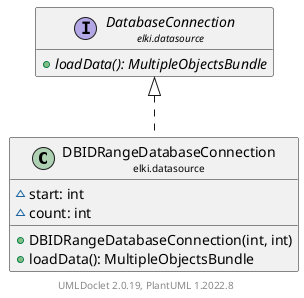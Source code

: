 @startuml
    remove .*\.(Instance|Par|Parameterizer|Factory)$
    set namespaceSeparator none
    hide empty fields
    hide empty methods

    class "<size:14>DBIDRangeDatabaseConnection\n<size:10>elki.datasource" as elki.datasource.DBIDRangeDatabaseConnection [[DBIDRangeDatabaseConnection.html]] {
        ~start: int
        ~count: int
        +DBIDRangeDatabaseConnection(int, int)
        +loadData(): MultipleObjectsBundle
    }

    interface "<size:14>DatabaseConnection\n<size:10>elki.datasource" as elki.datasource.DatabaseConnection [[DatabaseConnection.html]] {
        {abstract} +loadData(): MultipleObjectsBundle
    }
    class "<size:14>DBIDRangeDatabaseConnection.Par\n<size:10>elki.datasource" as elki.datasource.DBIDRangeDatabaseConnection.Par [[DBIDRangeDatabaseConnection.Par.html]]

    elki.datasource.DatabaseConnection <|.. elki.datasource.DBIDRangeDatabaseConnection
    elki.datasource.DBIDRangeDatabaseConnection +-- elki.datasource.DBIDRangeDatabaseConnection.Par

    center footer UMLDoclet 2.0.19, PlantUML 1.2022.8
@enduml
